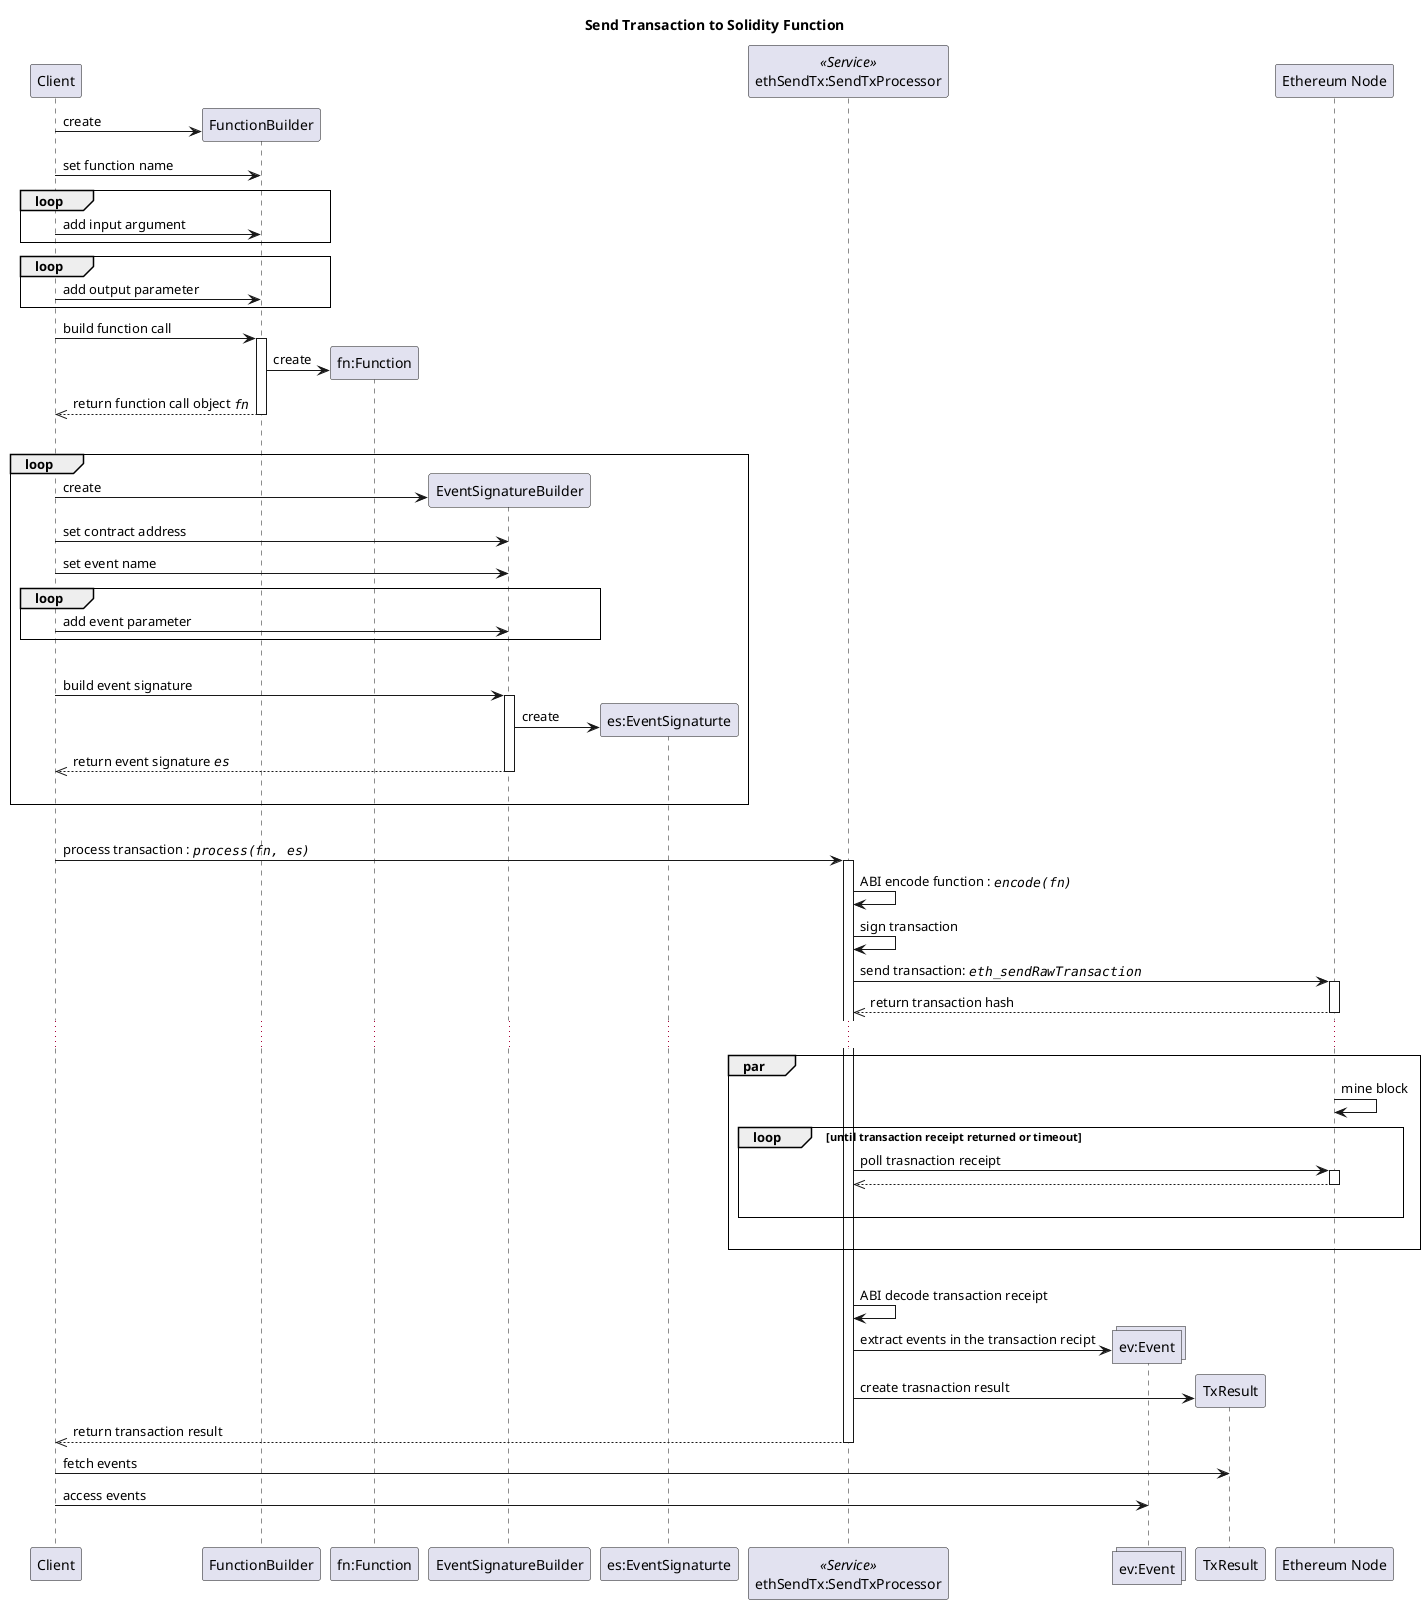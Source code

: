 @startuml
' https://plantuml.com/sequence-diagram

' hide footbox
title Send Transaction to Solidity Function
skinparam sequence {
  GroupBorderThickness 1
  GroupBorderShadowing false
}

participant "Client" as Client order 10
participant "FunctionBuilder" as FunctionBuilder order 20
participant "fn:Function" as Function order 30
participant "EventSignatureBuilder" as EventSignatureBuilder order 40
participant "es:EventSignaturte" as EventSignature order 50
participant "ethSendTx:SendTxProcessor" as SendTx <<Service>> order 60
collections "ev:Event" as Event order 70
participant "TxResult" as TxResult order 80
participant "Ethereum Node" as Node order 90

Client -> FunctionBuilder ** : create
Client -> FunctionBuilder : set function name
loop
  Client -> FunctionBuilder : add input argument
end
loop
  Client -> FunctionBuilder : add output parameter
end
Client -> FunctionBuilder ++ : build function call
  FunctionBuilder -> Function ** : create
Client <<-- FunctionBuilder -- : return function call object ""//fn//""
|||
loop
  Client -> EventSignatureBuilder ** : create
  Client -> EventSignatureBuilder : set contract address
  Client -> EventSignatureBuilder : set event name
  loop
    Client -> EventSignatureBuilder : add event parameter
  end
  |||
  Client -> EventSignatureBuilder ++ : build event signature
    EventSignatureBuilder -> EventSignature ** : create
Client <<-- EventSignatureBuilder -- : return event signature ""//es//""
|||
end

|||
Client -> SendTx ++ : process transaction : ""//process(fn, es)//""
  SendTx -> SendTx : ABI encode function : ""//encode(fn)//""
  SendTx -> SendTx : sign transaction
  SendTx -> Node ++ : send transaction: ""//eth_sendRawTransaction//""
  SendTx <<-- Node -- : return transaction hash
  ...
  par
    Node -> Node : mine block
    loop until transaction receipt returned or timeout
      SendTx -> Node ++ : poll trasnaction receipt
      SendTx <<-- Node --
      |||
    end
    |||
  end
  |||
  SendTx -> SendTx : ABI decode transaction receipt
  SendTx -> Event ** : extract events in the transaction recipt
  SendTx -> TxResult ** : create trasnaction result
Client <<-- SendTx -- : return transaction result

Client -> TxResult : fetch events
Client -> Event : access events
|||

@enduml